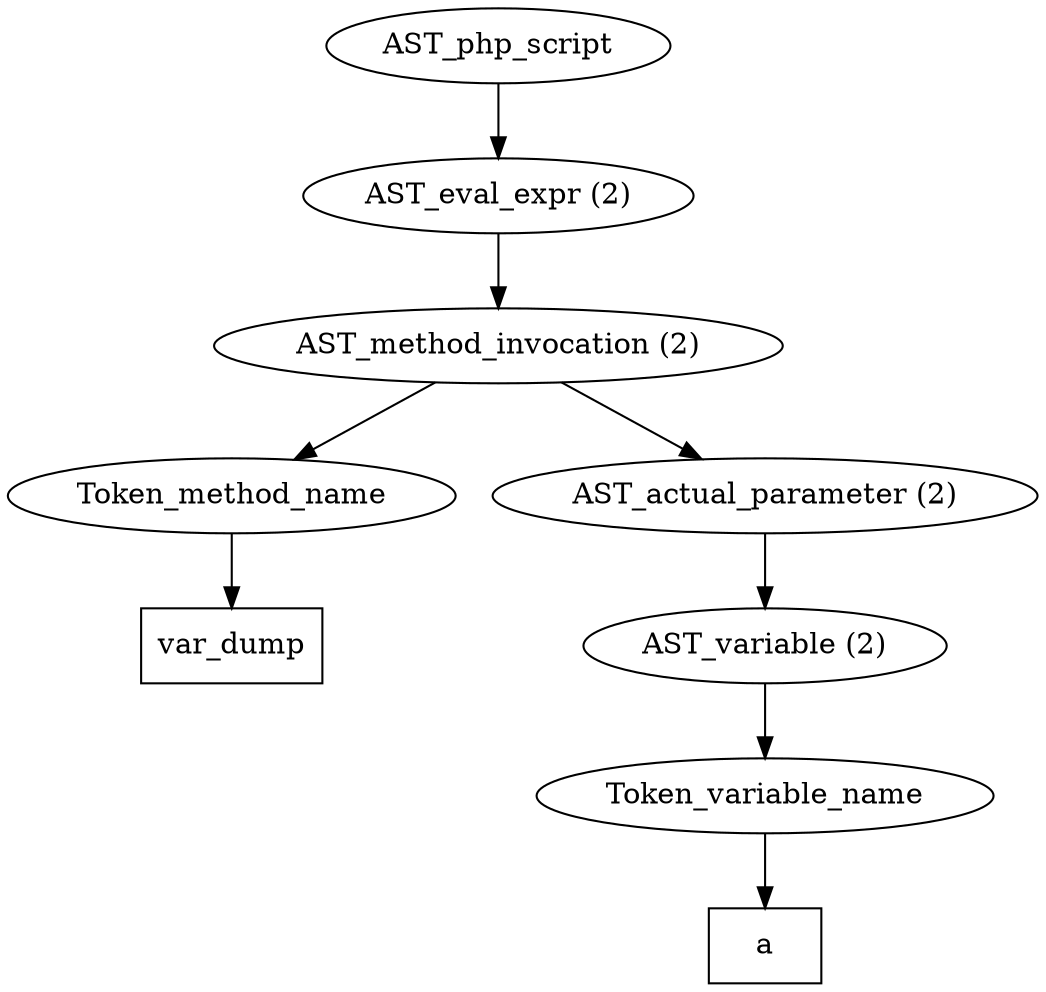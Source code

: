 /*
 * AST in dot format generated by phc -- the PHP compiler
 */

digraph AST {
node_0 [label="AST_php_script"];
node_1 [label="AST_eval_expr (2)"];
node_2 [label="AST_method_invocation (2)"];
node_3 [label="Token_method_name"];
node_4 [label="var_dump", shape=box]
node_3 -> node_4;
node_5 [label="AST_actual_parameter (2)"];
node_6 [label="AST_variable (2)"];
node_7 [label="Token_variable_name"];
node_8 [label="a", shape=box]
node_7 -> node_8;
node_6 -> node_7;
node_5 -> node_6;
node_2 -> node_5;
node_2 -> node_3;
node_1 -> node_2;
node_0 -> node_1;
}
